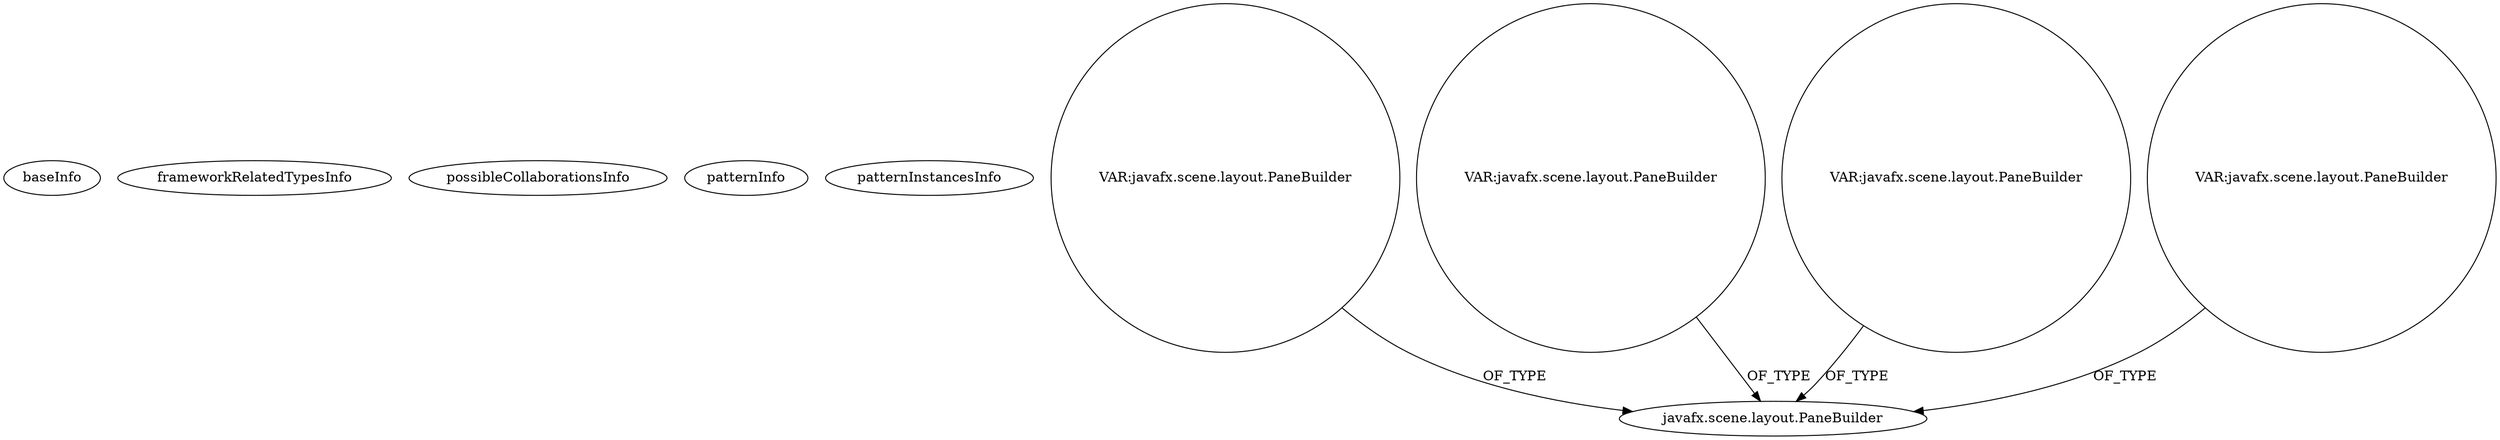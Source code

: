 digraph {
baseInfo[graphId=2823,category="pattern",isAnonymous=false,possibleRelation=false]
frameworkRelatedTypesInfo[]
possibleCollaborationsInfo[]
patternInfo[frequency=2.0,patternRootClient=null]
patternInstancesInfo[0="yorlov-VirtualPointer~/yorlov-VirtualPointer/VirtualPointer-master/src/com/blogspot/captain1653/options/OptionsStage.java~OptionsStage~4889",1="SaiPradeepDandem-javafx2-gradient-builder~/SaiPradeepDandem-javafx2-gradient-builder/javafx2-gradient-builder-master/src/main/java/com/javafx/gradientbuilder/application/LinearSettingsLayout.java~LinearSettingsLayout~1172"]
238[label="javafx.scene.layout.PaneBuilder",vertexType="FRAMEWORK_CLASS_TYPE",isFrameworkType=false]
684[label="VAR:javafx.scene.layout.PaneBuilder",vertexType="VARIABLE_EXPRESION",isFrameworkType=false,shape=circle]
405[label="VAR:javafx.scene.layout.PaneBuilder",vertexType="VARIABLE_EXPRESION",isFrameworkType=false,shape=circle]
696[label="VAR:javafx.scene.layout.PaneBuilder",vertexType="VARIABLE_EXPRESION",isFrameworkType=false,shape=circle]
236[label="VAR:javafx.scene.layout.PaneBuilder",vertexType="VARIABLE_EXPRESION",isFrameworkType=false,shape=circle]
236->238[label="OF_TYPE"]
696->238[label="OF_TYPE"]
684->238[label="OF_TYPE"]
405->238[label="OF_TYPE"]
}
